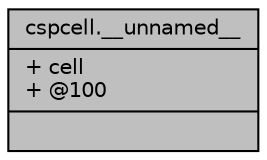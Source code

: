 digraph "cspcell.__unnamed__"
{
 // INTERACTIVE_SVG=YES
  bgcolor="transparent";
  edge [fontname="Helvetica",fontsize="10",labelfontname="Helvetica",labelfontsize="10"];
  node [fontname="Helvetica",fontsize="10",shape=record];
  Node230 [label="{cspcell.__unnamed__\n|+ cell\l+ @100\l|}",height=0.2,width=0.4,color="black", fillcolor="grey75", style="filled", fontcolor="black"];
}
